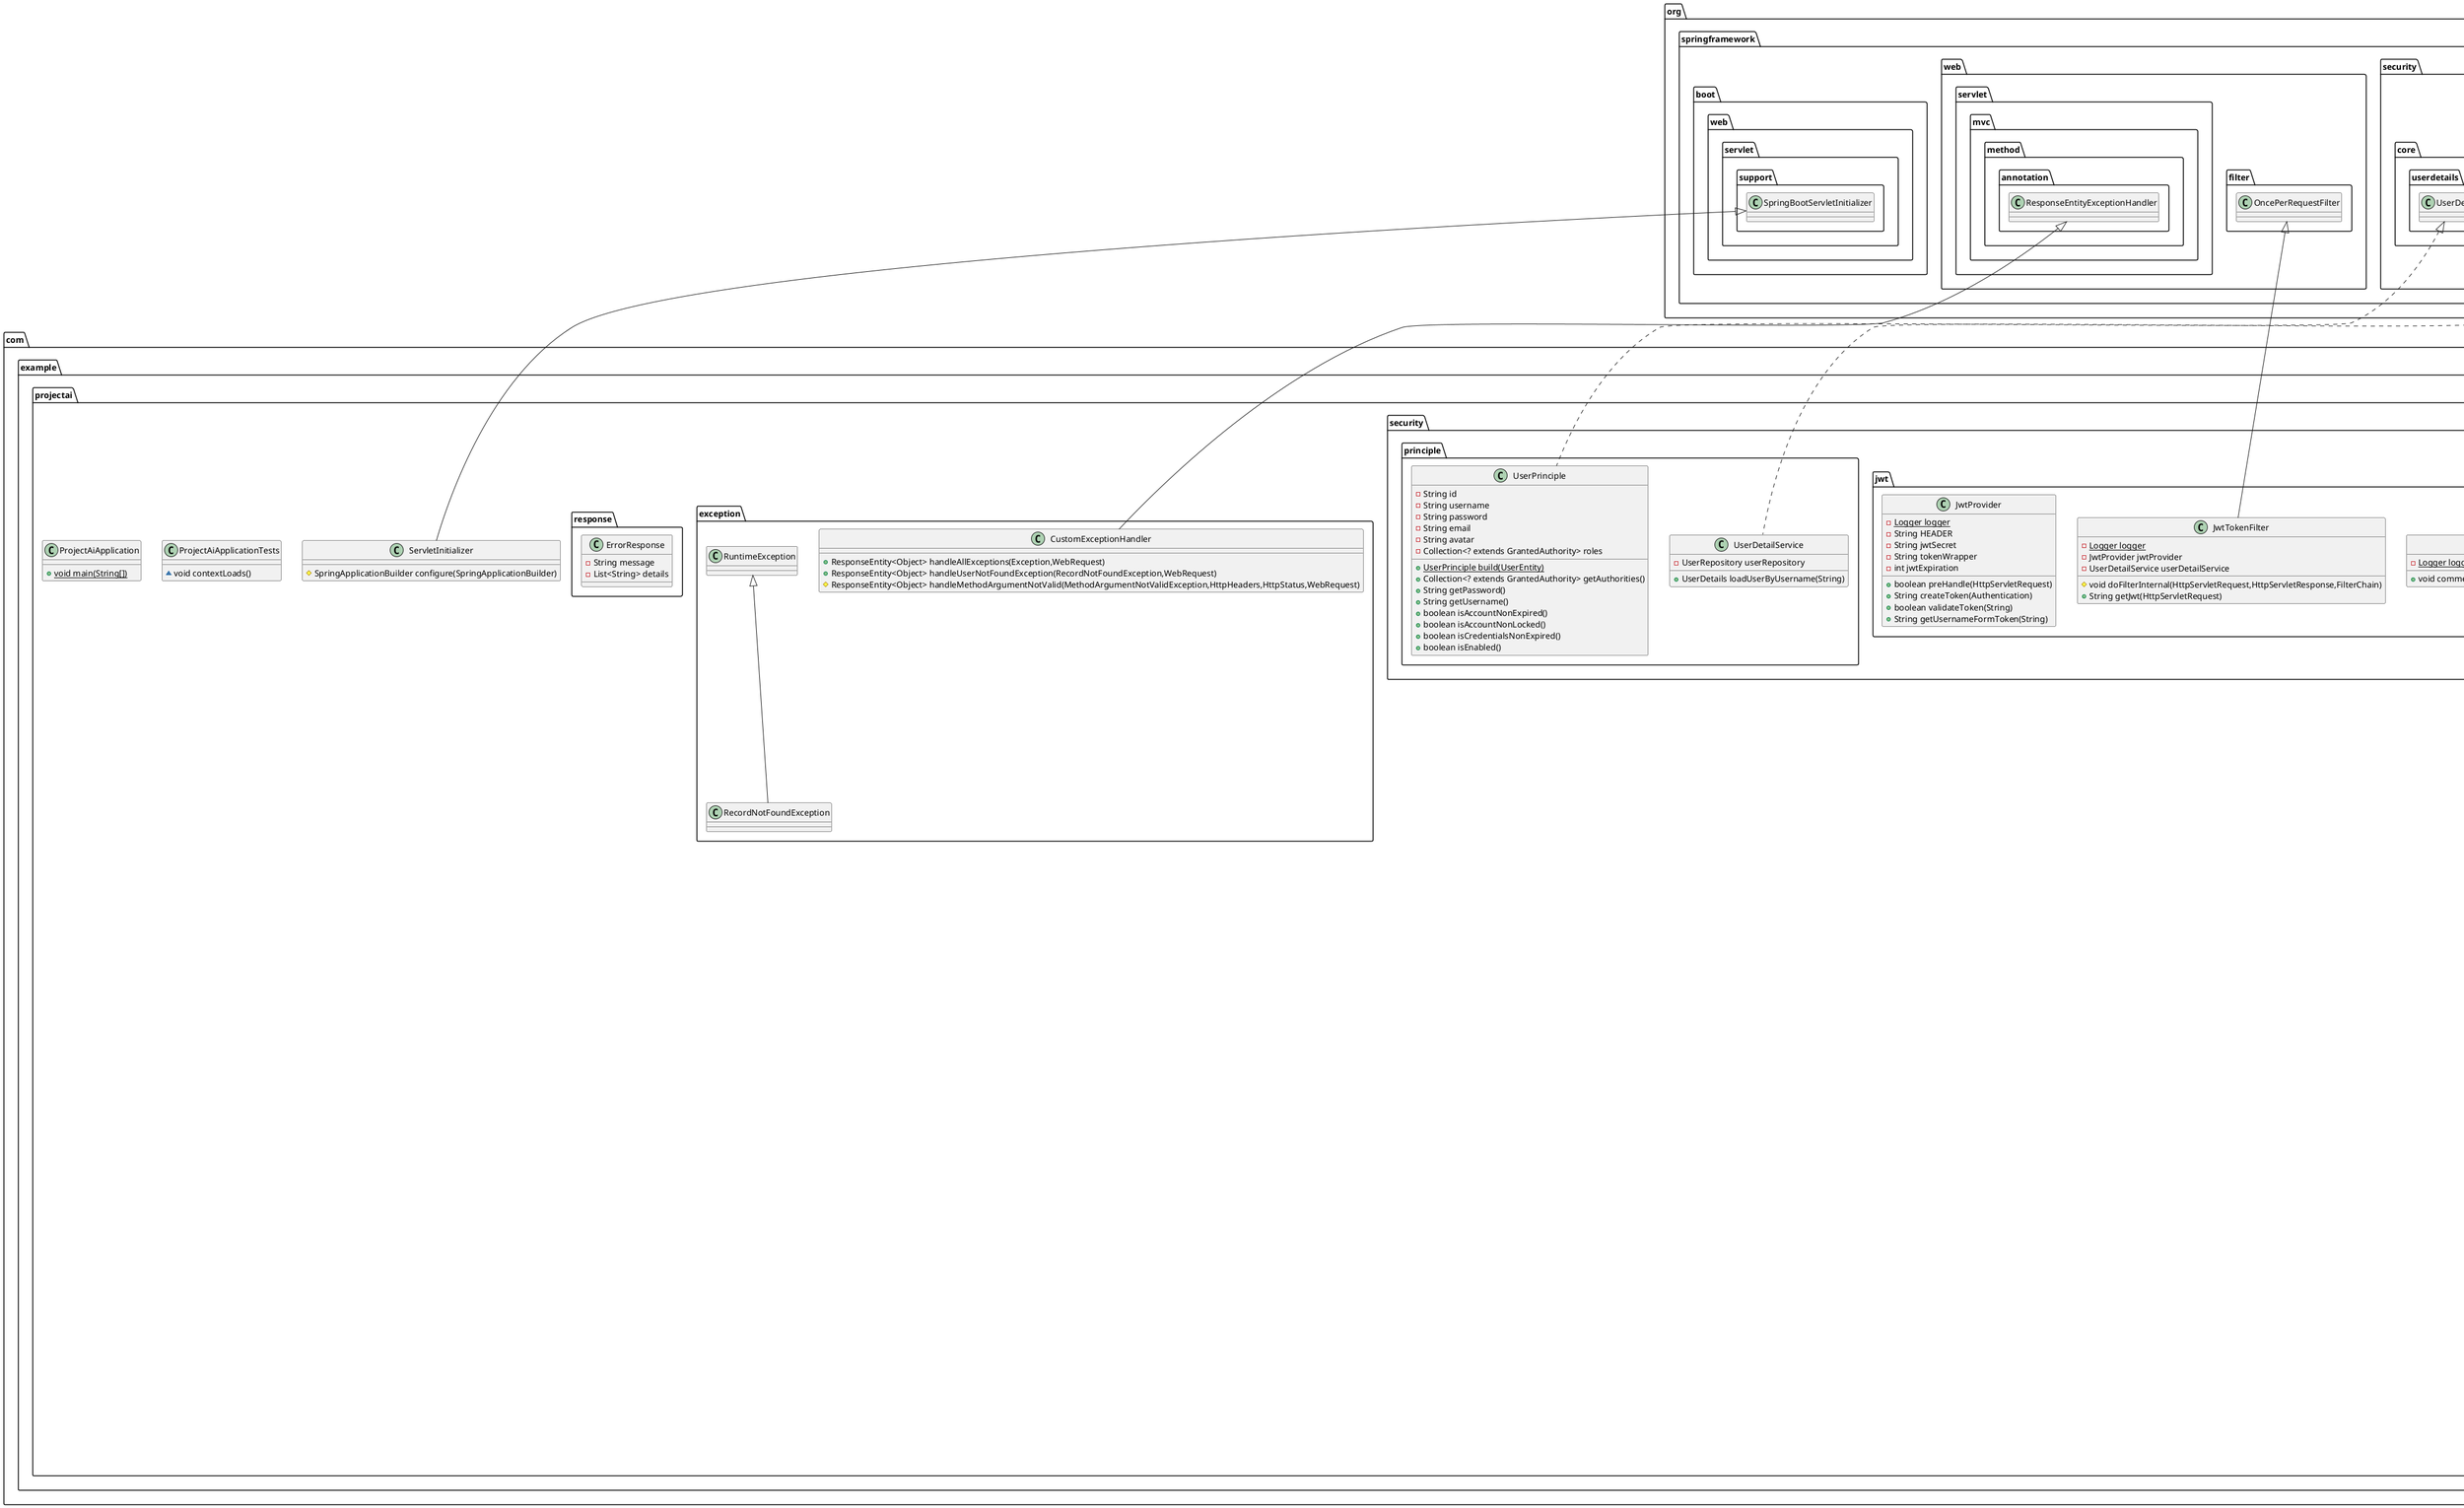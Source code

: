 @startuml
class com.example.projectai.ServletInitializer {
# SpringApplicationBuilder configure(SpringApplicationBuilder)
}
interface com.example.projectai.repository.CustomerRepository {
~ Optional<CustomerEntity> findByUser(String)
}
class com.example.projectai.dto.FileDTO {
- String fileName
- String contentType
- String fileDownloadUri
- Long fileSize
}
interface com.example.projectai.manager.IPaymentManagerService {
~ List<PaymentDTO> findAllPaymentDTO()
~ PaymentDTO save(String,MultipartFile,String)
~ PaymentDTO saveHandPayment(String,PaymentDTO)
~ PaymentDTO update(PaymentDTO)
~ Integer delete(Map<String,List<String>>)
~ List<PaymentEntity> findPaymentByCustomer(String)
~ List<PaymentDTO> findAllPaymentByCustomer(String,String)
}
class com.example.projectai.dto.CustomerDTO {
- String id
- String firstName
- String lastName
- Float personalIncome
- String monthlySpending
- UserDTO user
}
interface com.example.projectai.service.StorageStrategy {
~ String[] uploadFile(MultipartFile)
~ ResponseEntity<Object> downloadFile(String,HttpServletRequest)
}
class com.example.projectai.Constant.SystemConstant {
+ {static} String USER
+ {static} String ADMIN
+ {static} String DAILY
+ {static} String MONTHLY
}
class com.example.projectai.manager.Impl.CustomerManagerServiceImpl {
- {static} ModelMapper modelMapper
~ ICustomerService customerService
~ IUserService userService
~ JwtProvider jwtProvider
+ List<CustomerDTO> findAllCustomerDTO()
+ CustomerDTO save(CustomerDTO,String)
+ Integer delete(Map<String,List<String>>)
+ Optional<CustomerDTO> getCustomerByToken(String)
}
class com.example.projectai.dto.UserDTO {
- String id
- String username
- String password
- String email
- String avatar
- RoleDTO role
}
interface com.example.projectai.service.IPaymentService {
~ List<PaymentEntity> findAllPayment()
~ PaymentEntity save(PaymentEntity)
~ boolean delete(String)
~ List<PaymentEntity> findAllByCustomer(String)
~ List<PaymentEntity> findAllByCustomerAndType(String,String)
~ Optional<PaymentEntity> findByCustomer(String)
}
interface com.example.projectai.service.ISendGridEmailService {
~ void sendMail(String,String,String)
}
class com.example.projectai.controller.CustomerController {
~ ICustomerManagerService customerManagerService
~ JwtProvider jwtProvider
~ IUserService userService
+ ResponseEntity<List<CustomerDTO>> findAllCustomer()
+ ResponseEntity<CustomerDTO> createCustomer(HttpServletRequest,CustomerDTO)
+ ResponseEntity<CustomerDTO> getProfileCustomer(HttpServletRequest)
+ ResponseEntity<String> deleteCustomer(Map<String,List<String>>,HttpServletRequest)
}
class com.example.projectai.config.ConfigValid {
+ ValidatingMongoEventListener validatingMongoEventListener()
+ LocalValidatorFactoryBean validator()
}
class com.example.projectai.security.jwt.JwtEntryPoint {
- {static} Logger logger
+ void commence(HttpServletRequest,HttpServletResponse,AuthenticationException)
}
class com.example.projectai.dto.JwtResponse {
- String token
- String type
- String name
- Collection<? extends GrantedAuthority> roles
}
class com.example.projectai.security.jwt.JwtTokenFilter {
- {static} Logger logger
- JwtProvider jwtProvider
- UserDetailService userDetailService
# void doFilterInternal(HttpServletRequest,HttpServletResponse,FilterChain)
+ String getJwt(HttpServletRequest)
}
class com.example.projectai.dto.TextractDTO {
- List<ItemLine> itemLines
- List<SummaryField> summaryFields
- List<SpecialField> specialFields
}
class com.example.projectai.dto.PaymentDTO {
- String id
- String imageBill
- String uploadDate
- String type
- List<ItemLine> itemLines
- List<SpecialField> specialFields
- List<SummaryField> summaryFields
- CustomerDTO customer
}
interface com.example.projectai.service.IDailyMoneyService {
~ List<DailyMoneyEntity> findAllDailyMoney()
~ DailyMoneyEntity save(DailyMoneyEntity)
~ Boolean delete(String)
~ Optional<DailyMoneyEntity> findByCustomer(String)
}
interface com.example.projectai.repository.UserRepository {
~ Optional<UserEntity> findByUsername(String)
~ Boolean existsByEmail(String)
~ Boolean existsByUsername(String)
}
class com.example.projectai.security.principle.UserDetailService {
- UserRepository userRepository
+ UserDetails loadUserByUsername(String)
}
interface com.example.projectai.service.ICustomerService {
~ List<CustomerEntity> findAllCustomer()
~ CustomerEntity save(CustomerEntity)
~ Boolean delete(String)
~ Optional<CustomerEntity> findCustomerByUserId(String)
}
interface com.example.projectai.repository.DailyMoneyRepository {
~ Optional<DailyMoneyEntity> findByCustomer(String)
}
interface com.example.projectai.service.ITextractService {
~ void DisplayAnalyzeExpenseSummaryInfo(ExpenseDocument)
~ void DisplayAnalyzeExpenseLineItemGroupsInfo(ExpenseDocument)
}
class com.example.projectai.manager.Impl.RoleManagerServiceImpl {
- {static} ModelMapper modelMapper
- IRoleService roleService
+ RoleDTO save(RoleDTO)
+ Optional<RoleDTO> findRoleDTOByName(String)
+ List<RoleDTO> findAllRoleDTO()
}
class com.example.projectai.entity.PaymentEntity {
- String id
- String imageBill
- String uploadDate
- String type
- List<ItemLine> itemLines
- List<SpecialField> specialFields
- List<SummaryField> summaryFields
- CustomerEntity customer
}
class com.example.projectai.exception.RecordNotFoundException {
}
interface com.example.projectai.repository.RoleRepository {
~ Optional<RoleEntity> findByName(String)
~ Optional<RoleEntity> findRoleEntityById(String)
}
class com.example.projectai.dto.BoundingBox {
- Float width
- Float height
- Float left
- Float top
+ void setBox(ExpenseField)
}
class com.example.projectai.exception.CustomExceptionHandler {
+ ResponseEntity<Object> handleAllExceptions(Exception,WebRequest)
+ ResponseEntity<Object> handleUserNotFoundException(RecordNotFoundException,WebRequest)
# ResponseEntity<Object> handleMethodArgumentNotValid(MethodArgumentNotValidException,HttpHeaders,HttpStatus,WebRequest)
}
class com.example.projectai.dto.FirebaseCredential {
- String type
- String project_id
- String private_key_id
- String private_key
- String client_email
- String client_id
- String auth_uri
- String token_uri
- String auth_provider_x509_cert_url
- String client_x509_cert_url
}
class com.example.projectai.dto.DailyMoneyDTO {
- String id
- String nameMoney
- Float money
- String date
- String description
- CustomerDTO customerDTO
}
class com.example.projectai.manager.Impl.UserManagerServiceImpl {
- {static} ModelMapper modelMapper
- IUserService userService
- IRoleService roleService
+ List<UserDTO> findAllUserDTO()
+ UserDTO save(UserDTO)
+ Boolean existsByEmail(String)
+ Boolean existsByUsername(String)
}
interface com.example.projectai.manager.IMonthlyMoneyManagerService {
~ List<MonthlyMoneyDTO> findAllMonthlyMoneyDTO()
~ MonthlyMoneyDTO save(MonthlyMoneyDTO,String)
~ Integer delete(Map<String,List<String>>)
}
class com.example.projectai.entity.UserEntity {
- String id
- String username
- String password
- String email
- String avatar
- RoleEntity role
}
class com.example.projectai.ProjectAiApplicationTests {
~ void contextLoads()
}
interface com.example.projectai.repository.MonthlyMoneyRepository {
~ Optional<MonthlyMoneyEntity> findByCustomer(String)
}
interface com.example.projectai.manager.IRoleManagerService {
~ RoleDTO save(RoleDTO)
~ Optional<RoleDTO> findRoleDTOByName(String)
~ List<RoleDTO> findAllRoleDTO()
}
class com.example.projectai.dto.RoleDTO {
- String id
- String name
}
interface com.example.projectai.manager.ICustomerManagerService {
~ List<CustomerDTO> findAllCustomerDTO()
~ CustomerDTO save(CustomerDTO,String)
~ Integer delete(Map<String,List<String>>)
~ Optional<CustomerDTO> getCustomerByToken(String)
}
class com.example.projectai.service.Impl.SendGridEmailImpl {
- SendGrid sg
- Email from
- Environment environment
- void initializeSendGrid()
+ void sendMail(String,String,String)
}
class com.example.projectai.service.Impl.MonthlyMoneyServiceImpl {
~ MonthlyMoneyRepository repository
+ List<MonthlyMoneyEntity> findAllMonthlyMoney()
+ MonthlyMoneyEntity save(MonthlyMoneyEntity)
+ Optional<MonthlyMoneyEntity> findByCustomer(String)
+ Boolean delete(String)
}
interface com.example.projectai.manager.IUserManagerService {
~ List<UserDTO> findAllUserDTO()
~ UserDTO save(UserDTO)
~ Boolean existsByEmail(String)
~ Boolean existsByUsername(String)
}
interface com.example.projectai.manager.IDailyMoneyManagerService {
~ List<DailyMoneyDTO> findAllDailyMoneyDTO()
~ DailyMoneyDTO save(DailyMoneyDTO,String)
~ Integer delete(Map<String,List<String>>)
}
class com.example.projectai.security.principle.UserPrinciple {
- String id
- String username
- String password
- String email
- String avatar
- Collection<? extends GrantedAuthority> roles
+ {static} UserPrinciple build(UserEntity)
+ Collection<? extends GrantedAuthority> getAuthorities()
+ String getPassword()
+ String getUsername()
+ boolean isAccountNonExpired()
+ boolean isAccountNonLocked()
+ boolean isCredentialsNonExpired()
+ boolean isEnabled()
}
class com.example.projectai.ProjectAiApplication {
+ {static} void main(String[])
}
class com.example.projectai.service.Impl.DailyMoneyServiceImpl {
~ DailyMoneyRepository repository
+ List<DailyMoneyEntity> findAllDailyMoney()
+ DailyMoneyEntity save(DailyMoneyEntity)
+ Boolean delete(String)
+ Optional<DailyMoneyEntity> findByCustomer(String)
}
class com.example.projectai.entity.RoleEntity {
- String id
- String name
}
class com.example.projectai.dto.ItemLine {
- String item
- Float price
- BoundingBox boundingBoxItem
- BoundingBox boundingBoxPrice
}
class com.example.projectai.dto.SpecialField {
- String fieldName
- String value
- BoundingBox boundingBox
}
class com.example.projectai.dto.MonthlyMoneyDTO {
- String id
- String nameMoney
- Float money
- String date
- String description
- CustomerDTO customer
}
class com.example.projectai.config.WebSecurityConfig {
~ UserDetailService userDetailService
~ JwtEntryPoint jwtEntryPoint
+ JwtTokenFilter jwtTokenFilter()
~ PasswordEncoder passwordEncoder()
+ AuthenticationManager authenticationManagerBean()
# void configure(AuthenticationManagerBuilder)
# void configure(HttpSecurity)
}
class com.example.projectai.dto.SummaryField {
- String fieldName
- String value
- BoundingBox boundingBox
}
class com.example.projectai.manager.Impl.MonthlyManagerServiceImpl {
- {static} ModelMapper modelMapper
~ IUserService userService
~ IMonthlyMoneyService monthlyMoneyService
~ ICustomerService customerService
+ List<MonthlyMoneyDTO> findAllMonthlyMoneyDTO()
+ MonthlyMoneyDTO save(MonthlyMoneyDTO,String)
+ Integer delete(Map<String,List<String>>)
}
class com.example.projectai.controller.PaymentController {
- IPaymentManagerService paymentManagerService
- JwtProvider jwtProvider
+ ResponseEntity<List<PaymentDTO>> findAllPayment()
+ ResponseEntity<PaymentDTO> createPayment(MultipartFile,String,HttpServletRequest)
+ ResponseEntity<PaymentDTO> createOrUpdatePayment(PaymentDTO,HttpServletRequest)
+ ResponseEntity<PaymentDTO> updatePayment(HttpServletRequest,PaymentDTO)
+ ResponseEntity<String> deletePayment(Map<String,List<String>>,HttpServletRequest)
+ ResponseEntity<List<PaymentDTO>> getPaymentOfCustomer(HttpServletRequest,String)
}
interface com.example.projectai.service.IRoleService {
~ RoleEntity save(RoleEntity)
~ Optional<RoleEntity> findRoleEntityByName(String)
~ List<RoleEntity> findAllRole()
}
interface com.example.projectai.service.IMonthlyMoneyService {
~ List<MonthlyMoneyEntity> findAllMonthlyMoney()
~ MonthlyMoneyEntity save(MonthlyMoneyEntity)
~ Optional<MonthlyMoneyEntity> findByCustomer(String)
~ Boolean delete(String)
}
class com.example.projectai.service.Impl.UserServiceImpl {
- UserRepository userRepository
+ List<UserEntity> findAllUser()
+ UserEntity save(UserEntity)
+ Optional<UserEntity> findByUsername(String)
+ Boolean existsByEmail(String)
+ Boolean existsByUsername(String)
}
class com.example.projectai.service.Impl.TextractServiceImpl {
+ TextractDTO textractDTO
+ void initializeTextract(File)
+ void DisplayAnalyzeExpenseSummaryInfo(ExpenseDocument)
+ void DisplayAnalyzeExpenseLineItemGroupsInfo(ExpenseDocument)
}
class com.example.projectai.service.Impl.RoleServiceImpl {
- RoleRepository roleRepository
+ RoleEntity save(RoleEntity)
+ Optional<RoleEntity> findRoleEntityByName(String)
+ List<RoleEntity> findAllRole()
}
class com.example.projectai.controller.MonthlyMoneyController {
- IMonthlyMoneyManagerService monthlyMoneyManagerService
- JwtProvider jwtProvider
+ ResponseEntity<List<MonthlyMoneyDTO>> findAllMonthMoney()
+ ResponseEntity<MonthlyMoneyDTO> createMonthMoney(MonthlyMoneyDTO,HttpServletRequest)
+ ResponseEntity<String> deleteMonthMoney(Map<String,List<String>>,HttpServletRequest)
}
class com.example.projectai.controller.RoleController {
- IRoleManagerService roleManagerService
+ ResponseEntity<List<RoleDTO>> findAllRole()
+ ResponseEntity<RoleDTO> createRole(RoleDTO)
}
class com.example.projectai.controller.DailyMoneyController {
- IDailyMoneyManagerService dailyMoneyManagerService
- JwtProvider jwtProvider
+ ResponseEntity<List<DailyMoneyDTO>> findAllDailyMoney()
+ ResponseEntity<DailyMoneyDTO> createDaily(DailyMoneyDTO,HttpServletRequest)
+ ResponseEntity<String> deleteDailyMoney(Map<String,List<String>>,HttpServletRequest)
}
interface com.example.projectai.service.IUserService {
~ List<UserEntity> findAllUser()
~ UserEntity save(UserEntity)
~ Optional<UserEntity> findByUsername(String)
~ Boolean existsByEmail(String)
~ Boolean existsByUsername(String)
}
class com.example.projectai.security.jwt.JwtProvider {
- {static} Logger logger
- String HEADER
- String jwtSecret
- String tokenWrapper
- int jwtExpiration
+ boolean preHandle(HttpServletRequest)
+ String createToken(Authentication)
+ boolean validateToken(String)
+ String getUsernameFormToken(String)
}
class com.example.projectai.service.Impl.CustomerServiceImpl {
~ CustomerRepository repository
+ List<CustomerEntity> findAllCustomer()
+ CustomerEntity save(CustomerEntity)
+ Boolean delete(String)
+ Optional<CustomerEntity> findCustomerByUserId(String)
}
class com.example.projectai.manager.Impl.PaymentManagerServiceImpl {
- {static} ModelMapper modelMapper
~ FirebaseStorageStrategy firebaseStorageStrategy
~ IPaymentService paymentService
~ ICustomerService customerService
~ IUserService userService
~ TextractServiceImpl textractService
- Optional<CustomerEntity> optionalCustomer
+ List<PaymentDTO> findAllPaymentDTO()
+ PaymentDTO save(String,MultipartFile,String)
+ PaymentDTO saveHandPayment(String,PaymentDTO)
+ PaymentDTO update(PaymentDTO)
+ Integer delete(Map<String,List<String>>)
+ List<PaymentEntity> findPaymentByCustomer(String)
+ List<PaymentDTO> findAllPaymentByCustomer(String,String)
}
interface com.example.projectai.repository.PaymentRepository {
~ List<PaymentEntity> findAllByCustomer(String)
~ Optional<PaymentEntity> findByCustomer(String)
~ List<PaymentEntity> findAllByCustomerAndType(String,String)
}
class com.example.projectai.controller.UserController {
- IUserManagerService userManagerService
+ ResponseEntity<List<UserDTO>> findAllUser()
+ ResponseEntity<UserDTO> createUser(UserDTO)
}
class com.example.projectai.response.ErrorResponse {
- String message
- List<String> details
}
class com.example.projectai.entity.DailyMoneyEntity {
- String id
- String nameMoney
- Float money
- String date
- String description
- CustomerEntity customer
}
class com.example.projectai.controller.AuthController {
~ IUserManagerService userManagerService
~ JwtProvider jwtProvider
~ AuthenticationManager authenticationManager
~ PasswordEncoder passwordEncoder
+ ResponseEntity<UserDTO> userRegister(UserDTO)
+ ResponseEntity<JwtResponse> userLogin(UserDTO)
}
class com.example.projectai.entity.CustomerEntity {
- String id
- String firstName
- String lastName
- Float personalIncome
- String monthlySpending
- UserEntity user
}
class com.example.projectai.service.Impl.FirebaseStorageStrategy {
~ TextractServiceImpl textractService
- Logger log
- Environment environment
- StorageOptions storageOptions
- String bucketName
- String projectId
- StringBuilder firebaseURL
- void initializeFirebase()
+ String[] uploadFile(MultipartFile)
+ ResponseEntity<Object> downloadFile(String,HttpServletRequest)
- String generateFileName(MultipartFile)
+ File convertMultiPartToFile(MultipartFile)
+ FileDTO uploadFileDTO(MultipartFile)
+ ResponseEntity<Object> downloadFileEntity(String,HttpServletRequest)
- InputStream createFirebaseCredential()
}
class com.example.projectai.service.Impl.PaymentServiceImpl {
~ PaymentRepository repository
+ List<PaymentEntity> findAllPayment()
+ PaymentEntity save(PaymentEntity)
+ boolean delete(String)
+ List<PaymentEntity> findAllByCustomer(String)
+ List<PaymentEntity> findAllByCustomerAndType(String,String)
+ Optional<PaymentEntity> findByCustomer(String)
}
class com.example.projectai.manager.Impl.DailyMoneyManagerServiceImpl {
- {static} ModelMapper modelMapper
~ IUserService userService
~ IPaymentService paymentService
~ IDailyMoneyService dailyMoneyService
~ ICustomerService customerService
+ List<DailyMoneyDTO> findAllDailyMoneyDTO()
+ DailyMoneyDTO save(DailyMoneyDTO,String)
+ Integer delete(Map<String,List<String>>)
+ List<PaymentEntity> findPaymentByCustomer(String)
}
class com.example.projectai.entity.MonthlyMoneyEntity {
- String id
- String nameMoney
- Float money
- String date
- String description
- CustomerEntity customer
}


org.springframework.boot.web.servlet.support.SpringBootServletInitializer <|-- com.example.projectai.ServletInitializer
org.springframework.data.mongodb.repository.MongoRepository <|-- com.example.projectai.repository.CustomerRepository
com.example.projectai.manager.ICustomerManagerService <|.. com.example.projectai.manager.Impl.CustomerManagerServiceImpl
java.io.Serializable <|.. com.example.projectai.dto.UserDTO
org.springframework.security.web.AuthenticationEntryPoint <|.. com.example.projectai.security.jwt.JwtEntryPoint
org.springframework.web.filter.OncePerRequestFilter <|-- com.example.projectai.security.jwt.JwtTokenFilter
org.springframework.data.mongodb.repository.MongoRepository <|-- com.example.projectai.repository.UserRepository
org.springframework.security.core.userdetails.UserDetailsService <|.. com.example.projectai.security.principle.UserDetailService
org.springframework.data.mongodb.repository.MongoRepository <|-- com.example.projectai.repository.DailyMoneyRepository
com.example.projectai.manager.IRoleManagerService <|.. com.example.projectai.manager.Impl.RoleManagerServiceImpl
com.example.projectai.exception.RuntimeException <|-- com.example.projectai.exception.RecordNotFoundException
org.springframework.data.mongodb.repository.MongoRepository <|-- com.example.projectai.repository.RoleRepository
org.springframework.web.servlet.mvc.method.annotation.ResponseEntityExceptionHandler <|-- com.example.projectai.exception.CustomExceptionHandler
com.example.projectai.manager.IUserManagerService <|.. com.example.projectai.manager.Impl.UserManagerServiceImpl
java.io.Serializable <|.. com.example.projectai.entity.UserEntity
org.springframework.data.mongodb.repository.MongoRepository <|-- com.example.projectai.repository.MonthlyMoneyRepository
com.example.projectai.service.ISendGridEmailService <|.. com.example.projectai.service.Impl.SendGridEmailImpl
com.example.projectai.service.IMonthlyMoneyService <|.. com.example.projectai.service.Impl.MonthlyMoneyServiceImpl
org.springframework.security.core.userdetails.UserDetails <|.. com.example.projectai.security.principle.UserPrinciple
com.example.projectai.service.IDailyMoneyService <|.. com.example.projectai.service.Impl.DailyMoneyServiceImpl
org.springframework.security.config.annotation.web.configuration.WebSecurityConfigurerAdapter <|-- com.example.projectai.config.WebSecurityConfig
com.example.projectai.manager.IMonthlyMoneyManagerService <|.. com.example.projectai.manager.Impl.MonthlyManagerServiceImpl
com.example.projectai.service.IUserService <|.. com.example.projectai.service.Impl.UserServiceImpl
com.example.projectai.service.ITextractService <|.. com.example.projectai.service.Impl.TextractServiceImpl
com.example.projectai.service.IRoleService <|.. com.example.projectai.service.Impl.RoleServiceImpl
com.example.projectai.service.ICustomerService <|.. com.example.projectai.service.Impl.CustomerServiceImpl
com.example.projectai.manager.IPaymentManagerService <|.. com.example.projectai.manager.Impl.PaymentManagerServiceImpl
org.springframework.data.mongodb.repository.MongoRepository <|-- com.example.projectai.repository.PaymentRepository
com.example.projectai.service.StorageStrategy <|.. com.example.projectai.service.Impl.FirebaseStorageStrategy
com.example.projectai.service.IPaymentService <|.. com.example.projectai.service.Impl.PaymentServiceImpl
com.example.projectai.manager.IDailyMoneyManagerService <|.. com.example.projectai.manager.Impl.DailyMoneyManagerServiceImpl
@enduml